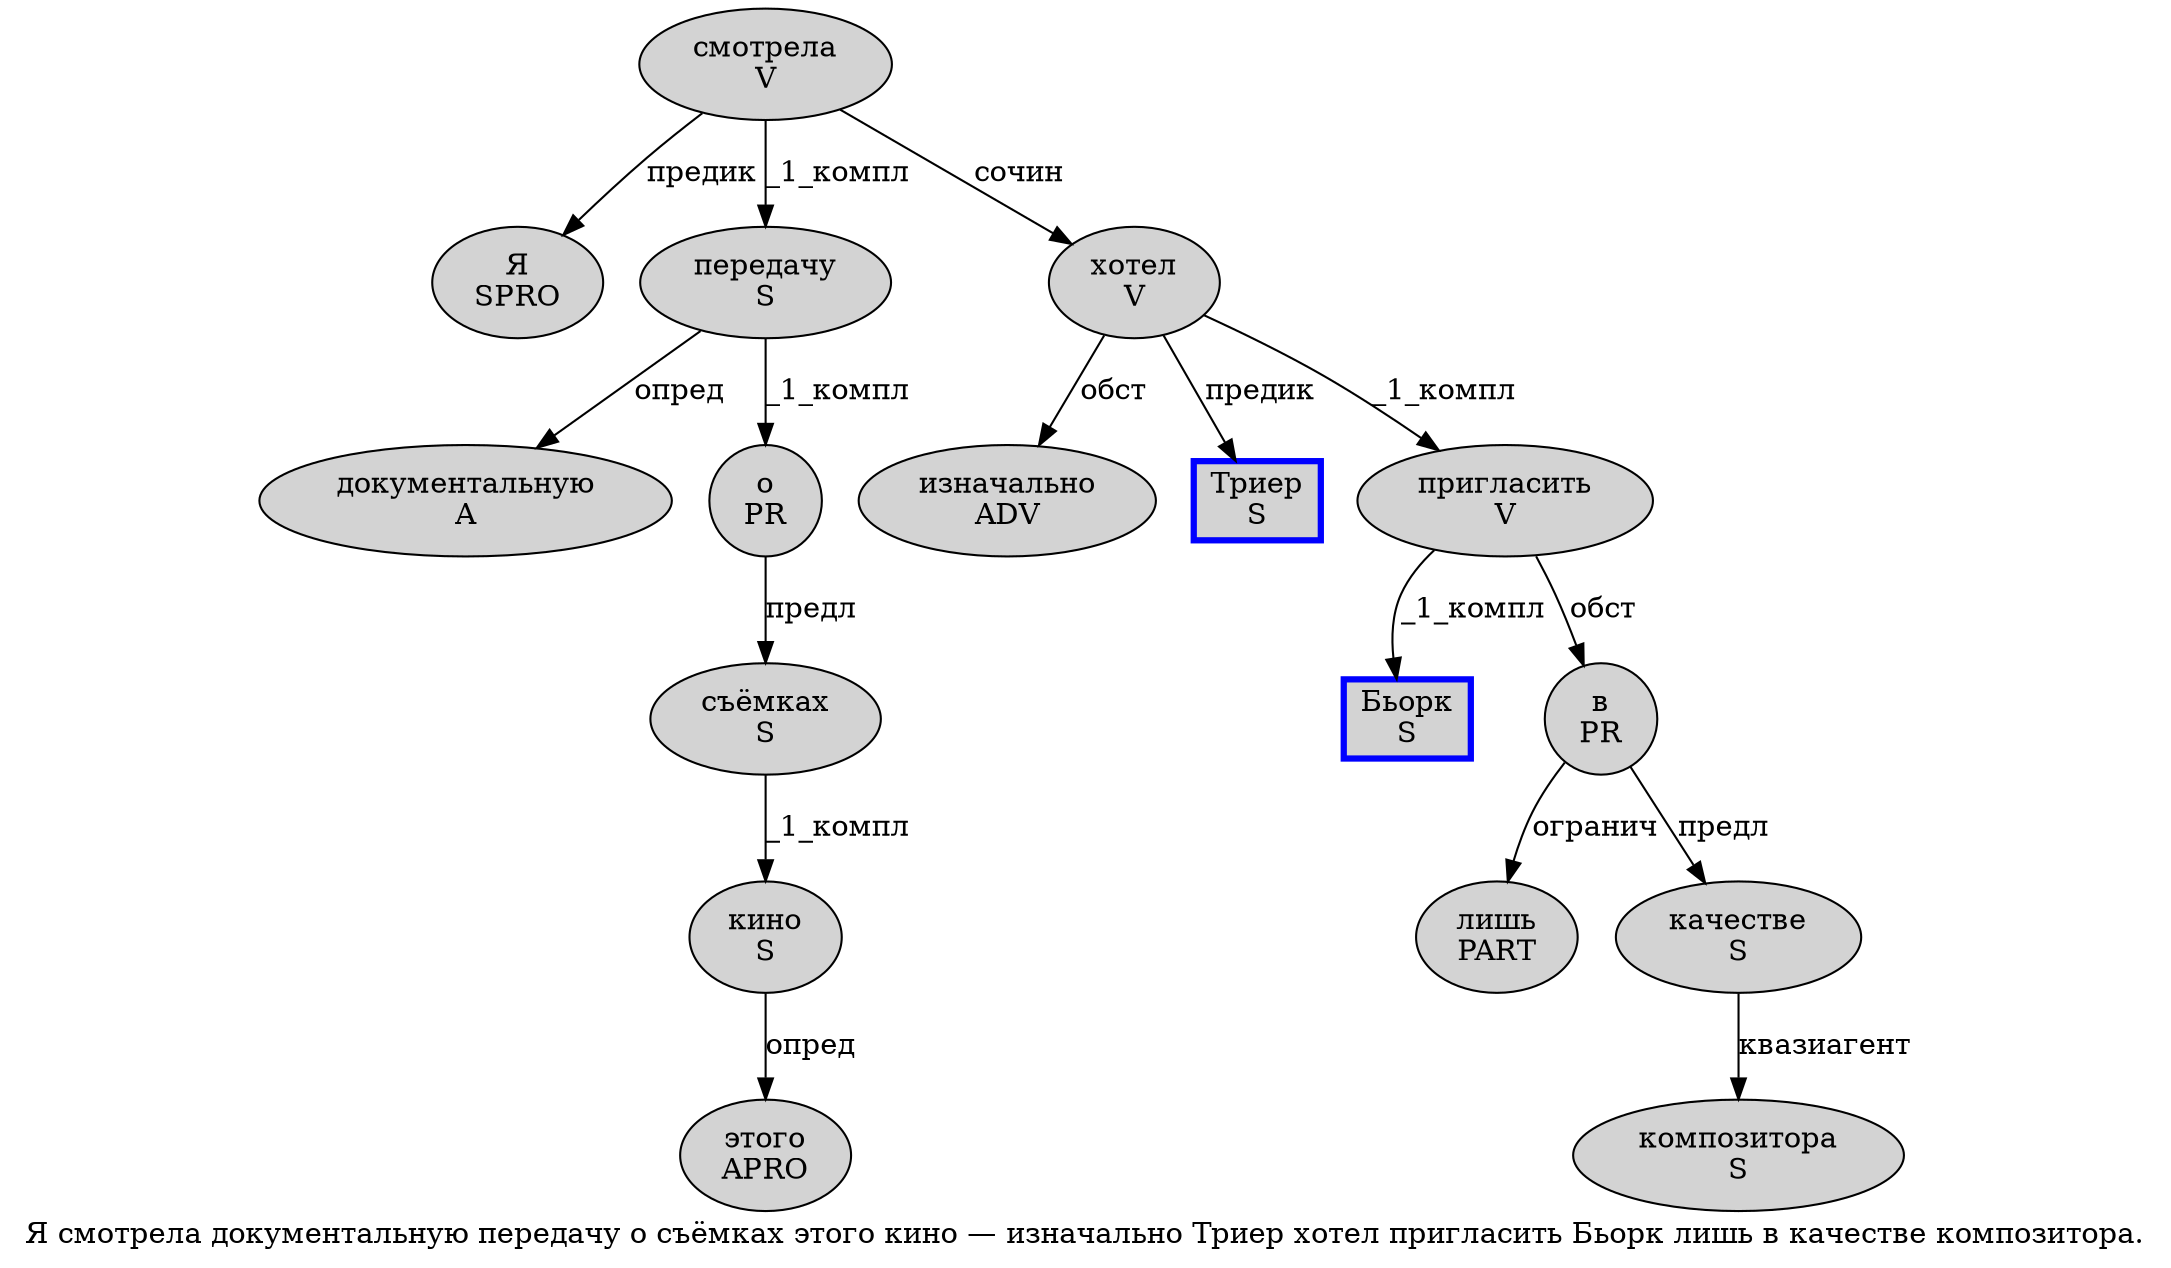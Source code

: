 digraph SENTENCE_1912 {
	graph [label="Я смотрела документальную передачу о съёмках этого кино — изначально Триер хотел пригласить Бьорк лишь в качестве композитора."]
	node [style=filled]
		0 [label="Я
SPRO" color="" fillcolor=lightgray penwidth=1 shape=ellipse]
		1 [label="смотрела
V" color="" fillcolor=lightgray penwidth=1 shape=ellipse]
		2 [label="документальную
A" color="" fillcolor=lightgray penwidth=1 shape=ellipse]
		3 [label="передачу
S" color="" fillcolor=lightgray penwidth=1 shape=ellipse]
		4 [label="о
PR" color="" fillcolor=lightgray penwidth=1 shape=ellipse]
		5 [label="съёмках
S" color="" fillcolor=lightgray penwidth=1 shape=ellipse]
		6 [label="этого
APRO" color="" fillcolor=lightgray penwidth=1 shape=ellipse]
		7 [label="кино
S" color="" fillcolor=lightgray penwidth=1 shape=ellipse]
		9 [label="изначально
ADV" color="" fillcolor=lightgray penwidth=1 shape=ellipse]
		10 [label="Триер
S" color=blue fillcolor=lightgray penwidth=3 shape=box]
		11 [label="хотел
V" color="" fillcolor=lightgray penwidth=1 shape=ellipse]
		12 [label="пригласить
V" color="" fillcolor=lightgray penwidth=1 shape=ellipse]
		13 [label="Бьорк
S" color=blue fillcolor=lightgray penwidth=3 shape=box]
		14 [label="лишь
PART" color="" fillcolor=lightgray penwidth=1 shape=ellipse]
		15 [label="в
PR" color="" fillcolor=lightgray penwidth=1 shape=ellipse]
		16 [label="качестве
S" color="" fillcolor=lightgray penwidth=1 shape=ellipse]
		17 [label="композитора
S" color="" fillcolor=lightgray penwidth=1 shape=ellipse]
			11 -> 9 [label="обст"]
			11 -> 10 [label="предик"]
			11 -> 12 [label="_1_компл"]
			4 -> 5 [label="предл"]
			5 -> 7 [label="_1_компл"]
			12 -> 13 [label="_1_компл"]
			12 -> 15 [label="обст"]
			7 -> 6 [label="опред"]
			3 -> 2 [label="опред"]
			3 -> 4 [label="_1_компл"]
			1 -> 0 [label="предик"]
			1 -> 3 [label="_1_компл"]
			1 -> 11 [label="сочин"]
			15 -> 14 [label="огранич"]
			15 -> 16 [label="предл"]
			16 -> 17 [label="квазиагент"]
}